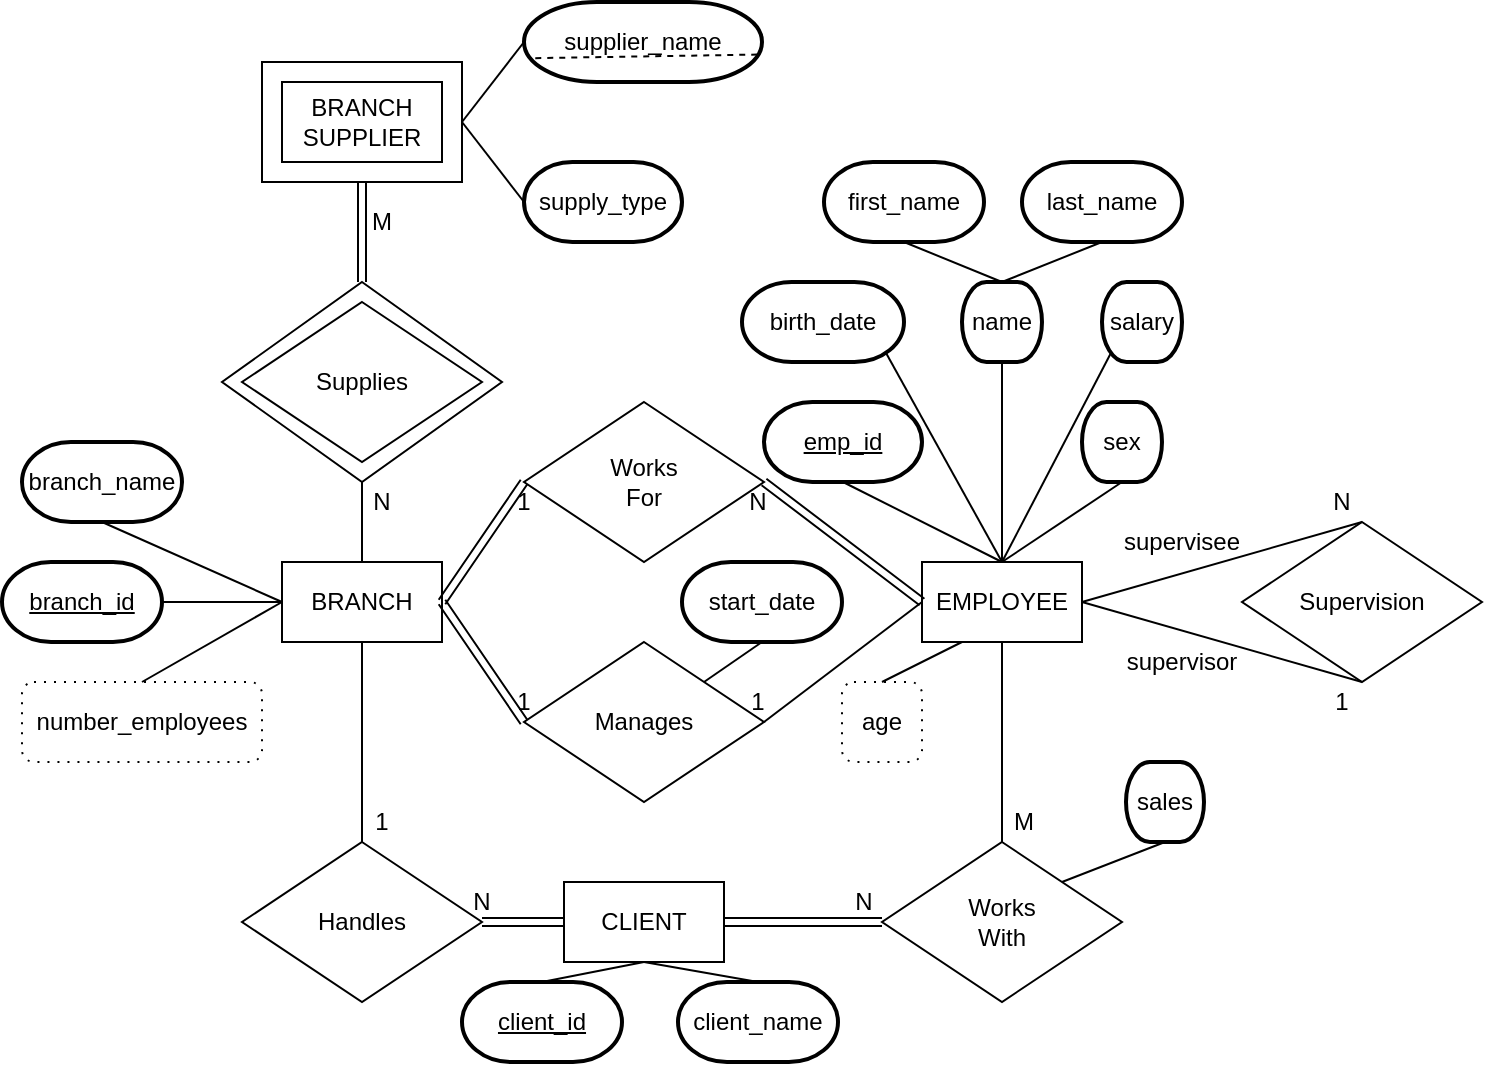 <mxGraphModel dx="810" dy="1128" grid="1" gridSize="10" guides="1" tooltips="1" connect="1" arrows="1" fold="1" page="0" pageScale="1" pageWidth="850" pageHeight="1100" background="#ffffff"><root><mxCell id="0"/><mxCell id="1" parent="0"/><mxCell id="86" value="" style="rounded=0;whiteSpace=wrap;html=1;" vertex="1" parent="1"><mxGeometry x="270" y="-130" width="100" height="60" as="geometry"/></mxCell><mxCell id="80" value="" style="rhombus;whiteSpace=wrap;html=1;" vertex="1" parent="1"><mxGeometry x="250" y="-20" width="140" height="100" as="geometry"/></mxCell><mxCell id="2" value="BRANCH" style="rounded=0;whiteSpace=wrap;html=1;" vertex="1" parent="1"><mxGeometry x="280" y="120" width="80" height="40" as="geometry"/></mxCell><mxCell id="5" value="CLIENT" style="rounded=0;whiteSpace=wrap;html=1;" vertex="1" parent="1"><mxGeometry x="421" y="280" width="80" height="40" as="geometry"/></mxCell><mxCell id="8" value="EMPLOYEE" style="rounded=0;whiteSpace=wrap;html=1;" vertex="1" parent="1"><mxGeometry x="600" y="120" width="80" height="40" as="geometry"/></mxCell><mxCell id="9" value="branch_name" style="shape=mxgraph.flowchart.terminator;whiteSpace=wrap;html=1;fillColor=#ffffff;strokeColor=#000000;strokeWidth=2" vertex="1" parent="1"><mxGeometry x="150" y="60" width="80" height="40" as="geometry"/></mxCell><mxCell id="16" value="&lt;u&gt;branch_id&lt;/u&gt;" style="shape=mxgraph.flowchart.terminator;whiteSpace=wrap;html=1;fillColor=#ffffff;strokeColor=#000000;strokeWidth=2" vertex="1" parent="1"><mxGeometry x="140" y="120" width="80" height="40" as="geometry"/></mxCell><mxCell id="17" value="client_id" style="shape=mxgraph.flowchart.terminator;whiteSpace=wrap;html=1;fillColor=#ffffff;strokeColor=#000000;strokeWidth=2;fontStyle=4" vertex="1" parent="1"><mxGeometry x="370" y="330" width="80" height="40" as="geometry"/></mxCell><mxCell id="18" value="client_name" style="shape=mxgraph.flowchart.terminator;whiteSpace=wrap;html=1;fillColor=#ffffff;strokeColor=#000000;strokeWidth=2" vertex="1" parent="1"><mxGeometry x="478" y="330" width="80" height="40" as="geometry"/></mxCell><mxCell id="19" value="&lt;u&gt;emp_id&lt;/u&gt;" style="shape=mxgraph.flowchart.terminator;whiteSpace=wrap;html=1;fillColor=#ffffff;strokeColor=#000000;strokeWidth=2" vertex="1" parent="1"><mxGeometry x="521" y="40" width="79" height="40" as="geometry"/></mxCell><mxCell id="20" value="age" style="shape=ext;rounded=1;html=1;whiteSpace=wrap;dashed=1;dashPattern=1 4;" vertex="1" parent="1"><mxGeometry x="560" y="180" width="40" height="40" as="geometry"/></mxCell><mxCell id="22" value="birth_date" style="shape=mxgraph.flowchart.terminator;whiteSpace=wrap;html=1;fillColor=#ffffff;strokeColor=#000000;strokeWidth=2" vertex="1" parent="1"><mxGeometry x="510" y="-20" width="81" height="40" as="geometry"/></mxCell><mxCell id="23" value="name" style="shape=mxgraph.flowchart.terminator;whiteSpace=wrap;html=1;fillColor=#ffffff;strokeColor=#000000;strokeWidth=2" vertex="1" parent="1"><mxGeometry x="620" y="-20" width="40" height="40" as="geometry"/></mxCell><mxCell id="24" value="first_name" style="shape=mxgraph.flowchart.terminator;whiteSpace=wrap;html=1;fillColor=#ffffff;strokeColor=#000000;strokeWidth=2" vertex="1" parent="1"><mxGeometry x="551" y="-80" width="80" height="40" as="geometry"/></mxCell><mxCell id="25" value="last_name" style="shape=mxgraph.flowchart.terminator;whiteSpace=wrap;html=1;fillColor=#ffffff;strokeColor=#000000;strokeWidth=2" vertex="1" parent="1"><mxGeometry x="650" y="-80" width="80" height="40" as="geometry"/></mxCell><mxCell id="26" value="salary" style="shape=mxgraph.flowchart.terminator;whiteSpace=wrap;html=1;fillColor=#ffffff;strokeColor=#000000;strokeWidth=2" vertex="1" parent="1"><mxGeometry x="690" y="-20" width="40" height="40" as="geometry"/></mxCell><mxCell id="27" value="sex" style="shape=mxgraph.flowchart.terminator;whiteSpace=wrap;html=1;fillColor=#ffffff;strokeColor=#000000;strokeWidth=2" vertex="1" parent="1"><mxGeometry x="680" y="40" width="40" height="40" as="geometry"/></mxCell><mxCell id="28" value="number_employees" style="shape=ext;rounded=1;html=1;whiteSpace=wrap;dashed=1;dashPattern=1 4;" vertex="1" parent="1"><mxGeometry x="150" y="180" width="120" height="40" as="geometry"/></mxCell><mxCell id="29" value="" style="endArrow=none;html=1;entryX=0;entryY=0.5;exitX=0.5;exitY=1;exitPerimeter=0;" edge="1" parent="1" source="9" target="2"><mxGeometry width="50" height="50" relative="1" as="geometry"><mxPoint x="80" y="670" as="sourcePoint"/><mxPoint x="130" y="620" as="targetPoint"/></mxGeometry></mxCell><mxCell id="30" value="" style="endArrow=none;html=1;entryX=0;entryY=0.5;exitX=1;exitY=0.5;exitPerimeter=0;" edge="1" parent="1" source="16" target="2"><mxGeometry width="50" height="50" relative="1" as="geometry"><mxPoint x="80" y="670" as="sourcePoint"/><mxPoint x="130" y="620" as="targetPoint"/></mxGeometry></mxCell><mxCell id="31" value="" style="endArrow=none;html=1;entryX=0;entryY=0.5;exitX=0.5;exitY=0;" edge="1" parent="1" source="28" target="2"><mxGeometry width="50" height="50" relative="1" as="geometry"><mxPoint x="80" y="670" as="sourcePoint"/><mxPoint x="130" y="620" as="targetPoint"/></mxGeometry></mxCell><mxCell id="32" value="Works&lt;div&gt;For&lt;/div&gt;" style="rhombus;whiteSpace=wrap;html=1;" vertex="1" parent="1"><mxGeometry x="401" y="40" width="120" height="80" as="geometry"/></mxCell><mxCell id="33" value="" style="shape=link;html=1;jettySize=auto;orthogonalLoop=1;entryX=1;entryY=0.5;exitX=0;exitY=0.5;" edge="1" parent="1" source="8" target="32"><mxGeometry width="50" height="50" relative="1" as="geometry"><mxPoint x="560" y="380" as="sourcePoint"/><mxPoint x="190" y="650" as="targetPoint"/></mxGeometry></mxCell><mxCell id="34" value="" style="shape=link;html=1;jettySize=auto;orthogonalLoop=1;entryX=0;entryY=0.5;exitX=1;exitY=0.5;" edge="1" parent="1" source="2" target="32"><mxGeometry width="50" height="50" relative="1" as="geometry"><mxPoint x="270" y="590" as="sourcePoint"/><mxPoint x="550.345" y="209.759" as="targetPoint"/></mxGeometry></mxCell><mxCell id="35" value="" style="endArrow=none;html=1;entryX=0.5;entryY=0;exitX=0.5;exitY=1;exitPerimeter=0;" edge="1" parent="1" source="19" target="8"><mxGeometry width="50" height="50" relative="1" as="geometry"><mxPoint x="300" y="700" as="sourcePoint"/><mxPoint x="350" y="650" as="targetPoint"/></mxGeometry></mxCell><mxCell id="36" value="" style="endArrow=none;html=1;entryX=0.5;entryY=0;exitX=0.89;exitY=0.89;exitPerimeter=0;" edge="1" parent="1" source="22" target="8"><mxGeometry width="50" height="50" relative="1" as="geometry"><mxPoint x="610" y="210" as="sourcePoint"/><mxPoint x="350" y="650" as="targetPoint"/></mxGeometry></mxCell><mxCell id="37" value="" style="endArrow=none;html=1;entryX=0.5;entryY=1;entryPerimeter=0;exitX=0.5;exitY=0;" edge="1" parent="1" source="8" target="23"><mxGeometry width="50" height="50" relative="1" as="geometry"><mxPoint x="300" y="700" as="sourcePoint"/><mxPoint x="350" y="650" as="targetPoint"/></mxGeometry></mxCell><mxCell id="38" value="" style="endArrow=none;html=1;entryX=0.5;entryY=0;exitX=0.5;exitY=1;exitPerimeter=0;" edge="1" parent="1" source="27" target="8"><mxGeometry width="50" height="50" relative="1" as="geometry"><mxPoint x="300" y="700" as="sourcePoint"/><mxPoint x="350" y="650" as="targetPoint"/></mxGeometry></mxCell><mxCell id="39" value="" style="endArrow=none;html=1;entryX=0.5;entryY=0;exitX=0.11;exitY=0.89;exitPerimeter=0;" edge="1" parent="1" source="26" target="8"><mxGeometry width="50" height="50" relative="1" as="geometry"><mxPoint x="300" y="700" as="sourcePoint"/><mxPoint x="350" y="650" as="targetPoint"/></mxGeometry></mxCell><mxCell id="40" value="" style="endArrow=none;html=1;entryX=0.5;entryY=0;entryPerimeter=0;exitX=0.5;exitY=1;exitPerimeter=0;" edge="1" parent="1" source="24" target="23"><mxGeometry width="50" height="50" relative="1" as="geometry"><mxPoint x="300" y="700" as="sourcePoint"/><mxPoint x="350" y="650" as="targetPoint"/></mxGeometry></mxCell><mxCell id="41" value="" style="endArrow=none;html=1;entryX=0.5;entryY=0;entryPerimeter=0;exitX=0.5;exitY=1;exitPerimeter=0;" edge="1" parent="1" source="25" target="23"><mxGeometry width="50" height="50" relative="1" as="geometry"><mxPoint x="300" y="700" as="sourcePoint"/><mxPoint x="350" y="650" as="targetPoint"/></mxGeometry></mxCell><mxCell id="42" value="" style="endArrow=none;html=1;entryX=0.5;entryY=0;exitX=0.25;exitY=1;" edge="1" parent="1" source="8" target="20"><mxGeometry width="50" height="50" relative="1" as="geometry"><mxPoint x="300" y="700" as="sourcePoint"/><mxPoint x="350" y="650" as="targetPoint"/></mxGeometry></mxCell><mxCell id="43" value="1" style="text;html=1;strokeColor=none;fillColor=none;align=center;verticalAlign=middle;whiteSpace=wrap;rounded=0;" vertex="1" parent="1"><mxGeometry x="381" y="80" width="40" height="20" as="geometry"/></mxCell><mxCell id="44" value="N" style="text;html=1;strokeColor=none;fillColor=none;align=center;verticalAlign=middle;whiteSpace=wrap;rounded=0;" vertex="1" parent="1"><mxGeometry x="498" y="80" width="40" height="20" as="geometry"/></mxCell><mxCell id="45" value="Manages" style="rhombus;whiteSpace=wrap;html=1;" vertex="1" parent="1"><mxGeometry x="401" y="160" width="120" height="80" as="geometry"/></mxCell><mxCell id="46" value="" style="endArrow=none;html=1;entryX=1;entryY=0.5;exitX=0;exitY=0.5;" edge="1" parent="1" source="8" target="45"><mxGeometry width="50" height="50" relative="1" as="geometry"><mxPoint x="230" y="700" as="sourcePoint"/><mxPoint x="280" y="650" as="targetPoint"/></mxGeometry></mxCell><mxCell id="47" value="start_date" style="shape=mxgraph.flowchart.terminator;whiteSpace=wrap;html=1;fillColor=#ffffff;strokeColor=#000000;strokeWidth=2" vertex="1" parent="1"><mxGeometry x="480" y="120" width="80" height="40" as="geometry"/></mxCell><mxCell id="48" value="" style="endArrow=none;html=1;entryX=1;entryY=0;exitX=0.5;exitY=1;exitPerimeter=0;" edge="1" parent="1" source="47" target="45"><mxGeometry width="50" height="50" relative="1" as="geometry"><mxPoint x="300" y="700" as="sourcePoint"/><mxPoint x="350" y="650" as="targetPoint"/></mxGeometry></mxCell><mxCell id="49" value="1" style="text;html=1;strokeColor=none;fillColor=none;align=center;verticalAlign=middle;whiteSpace=wrap;rounded=0;" vertex="1" parent="1"><mxGeometry x="498" y="180" width="40" height="20" as="geometry"/></mxCell><mxCell id="50" value="" style="shape=link;html=1;jettySize=auto;orthogonalLoop=1;entryX=1;entryY=0.5;exitX=0;exitY=0.5;" edge="1" parent="1" source="45" target="2"><mxGeometry width="50" height="50" relative="1" as="geometry"><mxPoint x="300" y="700" as="sourcePoint"/><mxPoint x="350" y="650" as="targetPoint"/></mxGeometry></mxCell><mxCell id="51" value="1" style="text;html=1;strokeColor=none;fillColor=none;align=center;verticalAlign=middle;whiteSpace=wrap;rounded=0;" vertex="1" parent="1"><mxGeometry x="381" y="180" width="40" height="20" as="geometry"/></mxCell><mxCell id="52" value="" style="endArrow=none;html=1;entryX=0.5;entryY=0;entryPerimeter=0;exitX=0.5;exitY=1;" edge="1" parent="1" source="5" target="17"><mxGeometry width="50" height="50" relative="1" as="geometry"><mxPoint x="270" y="710" as="sourcePoint"/><mxPoint x="320" y="660" as="targetPoint"/></mxGeometry></mxCell><mxCell id="53" value="" style="endArrow=none;html=1;exitX=0.5;exitY=0;exitPerimeter=0;entryX=0.5;entryY=1;" edge="1" parent="1" source="18" target="5"><mxGeometry width="50" height="50" relative="1" as="geometry"><mxPoint x="270" y="710" as="sourcePoint"/><mxPoint x="490" y="560" as="targetPoint"/></mxGeometry></mxCell><mxCell id="57" value="Supervision" style="rhombus;whiteSpace=wrap;html=1;" vertex="1" parent="1"><mxGeometry x="760" y="100" width="120" height="80" as="geometry"/></mxCell><mxCell id="58" value="" style="endArrow=none;html=1;entryX=1;entryY=0.5;exitX=0.5;exitY=0;" edge="1" parent="1" source="57" target="8"><mxGeometry width="50" height="50" relative="1" as="geometry"><mxPoint x="370" y="710" as="sourcePoint"/><mxPoint x="420" y="660" as="targetPoint"/></mxGeometry></mxCell><mxCell id="59" value="" style="endArrow=none;html=1;entryX=1;entryY=0.5;exitX=0.5;exitY=1;" edge="1" parent="1" source="57" target="8"><mxGeometry width="50" height="50" relative="1" as="geometry"><mxPoint x="410" y="440" as="sourcePoint"/><mxPoint x="460" y="390" as="targetPoint"/></mxGeometry></mxCell><mxCell id="60" value="N" style="text;html=1;strokeColor=none;fillColor=none;align=center;verticalAlign=middle;whiteSpace=wrap;rounded=0;" vertex="1" parent="1"><mxGeometry x="790" y="80" width="40" height="20" as="geometry"/></mxCell><mxCell id="61" value="1" style="text;html=1;strokeColor=none;fillColor=none;align=center;verticalAlign=middle;whiteSpace=wrap;rounded=0;" vertex="1" parent="1"><mxGeometry x="790" y="180" width="40" height="20" as="geometry"/></mxCell><mxCell id="63" value="supervisee" style="text;html=1;strokeColor=none;fillColor=none;align=center;verticalAlign=middle;whiteSpace=wrap;rounded=0;" vertex="1" parent="1"><mxGeometry x="710" y="100" width="40" height="20" as="geometry"/></mxCell><mxCell id="64" value="supervisor" style="text;html=1;strokeColor=none;fillColor=none;align=center;verticalAlign=middle;whiteSpace=wrap;rounded=0;" vertex="1" parent="1"><mxGeometry x="710" y="160" width="40" height="20" as="geometry"/></mxCell><mxCell id="65" value="Handles" style="rhombus;whiteSpace=wrap;html=1;" vertex="1" parent="1"><mxGeometry x="260" y="260" width="120" height="80" as="geometry"/></mxCell><mxCell id="66" value="" style="shape=link;html=1;jettySize=auto;orthogonalLoop=1;entryX=1;entryY=0.5;exitX=0;exitY=0.5;" edge="1" parent="1" source="5" target="65"><mxGeometry width="50" height="50" relative="1" as="geometry"><mxPoint x="140" y="440" as="sourcePoint"/><mxPoint x="190" y="390" as="targetPoint"/></mxGeometry></mxCell><mxCell id="67" value="" style="endArrow=none;html=1;entryX=0.5;entryY=1;exitX=0.5;exitY=0;" edge="1" parent="1" source="65" target="2"><mxGeometry width="50" height="50" relative="1" as="geometry"><mxPoint x="140" y="440" as="sourcePoint"/><mxPoint x="190" y="390" as="targetPoint"/></mxGeometry></mxCell><mxCell id="68" value="1" style="text;html=1;strokeColor=none;fillColor=none;align=center;verticalAlign=middle;whiteSpace=wrap;rounded=0;" vertex="1" parent="1"><mxGeometry x="310" y="240" width="40" height="20" as="geometry"/></mxCell><mxCell id="70" value="N" style="text;html=1;strokeColor=none;fillColor=none;align=center;verticalAlign=middle;whiteSpace=wrap;rounded=0;" vertex="1" parent="1"><mxGeometry x="360" y="280" width="40" height="20" as="geometry"/></mxCell><mxCell id="72" value="Works&lt;div&gt;With&lt;/div&gt;" style="rhombus;whiteSpace=wrap;html=1;" vertex="1" parent="1"><mxGeometry x="580" y="260" width="120" height="80" as="geometry"/></mxCell><mxCell id="73" value="" style="shape=link;html=1;jettySize=auto;orthogonalLoop=1;entryX=1;entryY=0.5;exitX=0;exitY=0.5;" edge="1" parent="1" source="72" target="5"><mxGeometry width="50" height="50" relative="1" as="geometry"><mxPoint x="140" y="440" as="sourcePoint"/><mxPoint x="190" y="390" as="targetPoint"/></mxGeometry></mxCell><mxCell id="74" value="" style="endArrow=none;html=1;entryX=0.5;entryY=1;exitX=0.5;exitY=0;" edge="1" parent="1" source="72" target="8"><mxGeometry width="50" height="50" relative="1" as="geometry"><mxPoint x="140" y="440" as="sourcePoint"/><mxPoint x="190" y="390" as="targetPoint"/></mxGeometry></mxCell><mxCell id="75" value="sales" style="shape=mxgraph.flowchart.terminator;whiteSpace=wrap;html=1;fillColor=#ffffff;strokeColor=#000000;strokeWidth=2" vertex="1" parent="1"><mxGeometry x="702" y="220" width="39" height="40" as="geometry"/></mxCell><mxCell id="76" value="" style="endArrow=none;html=1;entryX=1;entryY=0;exitX=0.5;exitY=1;exitPerimeter=0;" edge="1" parent="1" source="75" target="72"><mxGeometry width="50" height="50" relative="1" as="geometry"><mxPoint x="350" y="440" as="sourcePoint"/><mxPoint x="400" y="390" as="targetPoint"/></mxGeometry></mxCell><mxCell id="77" value="M" style="text;html=1;strokeColor=none;fillColor=none;align=center;verticalAlign=middle;whiteSpace=wrap;rounded=0;" vertex="1" parent="1"><mxGeometry x="631" y="240" width="40" height="20" as="geometry"/></mxCell><mxCell id="78" value="N" style="text;html=1;strokeColor=none;fillColor=none;align=center;verticalAlign=middle;whiteSpace=wrap;rounded=0;" vertex="1" parent="1"><mxGeometry x="551" y="280" width="40" height="20" as="geometry"/></mxCell><mxCell id="79" value="Supplies" style="rhombus;whiteSpace=wrap;html=1;" vertex="1" parent="1"><mxGeometry x="260" y="-10" width="120" height="80" as="geometry"/></mxCell><mxCell id="81" value="N" style="text;html=1;strokeColor=none;fillColor=none;align=center;verticalAlign=middle;whiteSpace=wrap;rounded=0;" vertex="1" parent="1"><mxGeometry x="310" y="80" width="40" height="20" as="geometry"/></mxCell><mxCell id="82" value="" style="endArrow=none;html=1;entryX=0.25;entryY=0;exitX=0.5;exitY=0;" edge="1" parent="1" source="2" target="81"><mxGeometry width="50" height="50" relative="1" as="geometry"><mxPoint x="140" y="440" as="sourcePoint"/><mxPoint x="190" y="390" as="targetPoint"/></mxGeometry></mxCell><mxCell id="84" value="" style="shape=link;html=1;jettySize=auto;orthogonalLoop=1;entryX=0.5;entryY=0;exitX=0.5;exitY=1;" edge="1" parent="1" source="86" target="80"><mxGeometry width="50" height="50" relative="1" as="geometry"><mxPoint x="290" y="-70" as="sourcePoint"/><mxPoint x="260" y="390" as="targetPoint"/></mxGeometry></mxCell><mxCell id="85" value="BRANCH&lt;div&gt;SUPPLIER&lt;/div&gt;" style="rounded=0;whiteSpace=wrap;html=1;" vertex="1" parent="1"><mxGeometry x="280" y="-120" width="80" height="40" as="geometry"/></mxCell><mxCell id="87" value="M" style="text;html=1;strokeColor=none;fillColor=none;align=center;verticalAlign=middle;whiteSpace=wrap;rounded=0;" vertex="1" parent="1"><mxGeometry x="310" y="-60" width="40" height="20" as="geometry"/></mxCell><mxCell id="89" value="supplier_name" style="shape=mxgraph.flowchart.terminator;whiteSpace=wrap;html=1;fillColor=#ffffff;strokeColor=#000000;strokeWidth=2" vertex="1" parent="1"><mxGeometry x="401" y="-160" width="119" height="40" as="geometry"/></mxCell><mxCell id="90" value="supply_type" style="shape=mxgraph.flowchart.terminator;whiteSpace=wrap;html=1;fillColor=#ffffff;strokeColor=#000000;strokeWidth=2" vertex="1" parent="1"><mxGeometry x="401" y="-80" width="79" height="40" as="geometry"/></mxCell><mxCell id="91" value="" style="endArrow=none;dashed=1;html=1;exitX=0.98;exitY=0.657;exitPerimeter=0;entryX=0.023;entryY=0.703;entryPerimeter=0;" edge="1" parent="1" source="89" target="89"><mxGeometry width="50" height="50" relative="1" as="geometry"><mxPoint x="140" y="440" as="sourcePoint"/><mxPoint x="406" y="-110" as="targetPoint"/></mxGeometry></mxCell><mxCell id="92" value="" style="endArrow=none;html=1;entryX=1;entryY=0.5;exitX=0;exitY=0.5;exitPerimeter=0;" edge="1" parent="1" source="89" target="86"><mxGeometry width="50" height="50" relative="1" as="geometry"><mxPoint x="140" y="440" as="sourcePoint"/><mxPoint x="190" y="390" as="targetPoint"/></mxGeometry></mxCell><mxCell id="93" value="" style="endArrow=none;html=1;entryX=1;entryY=0.5;exitX=0;exitY=0.5;exitPerimeter=0;" edge="1" parent="1" source="90" target="86"><mxGeometry width="50" height="50" relative="1" as="geometry"><mxPoint x="380" y="-50" as="sourcePoint"/><mxPoint x="190" y="390" as="targetPoint"/></mxGeometry></mxCell></root></mxGraphModel>